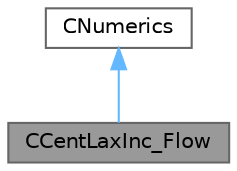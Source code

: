 digraph "CCentLaxInc_Flow"
{
 // LATEX_PDF_SIZE
  bgcolor="transparent";
  edge [fontname=Helvetica,fontsize=10,labelfontname=Helvetica,labelfontsize=10];
  node [fontname=Helvetica,fontsize=10,shape=box,height=0.2,width=0.4];
  Node1 [id="Node000001",label="CCentLaxInc_Flow",height=0.2,width=0.4,color="gray40", fillcolor="grey60", style="filled", fontcolor="black",tooltip="Class for computing the Lax-Friedrich centered scheme (modified with incompressible preconditioning)."];
  Node2 -> Node1 [id="edge1_Node000001_Node000002",dir="back",color="steelblue1",style="solid",tooltip=" "];
  Node2 [id="Node000002",label="CNumerics",height=0.2,width=0.4,color="gray40", fillcolor="white", style="filled",URL="$classCNumerics.html",tooltip="Class for defining the numerical methods."];
}
